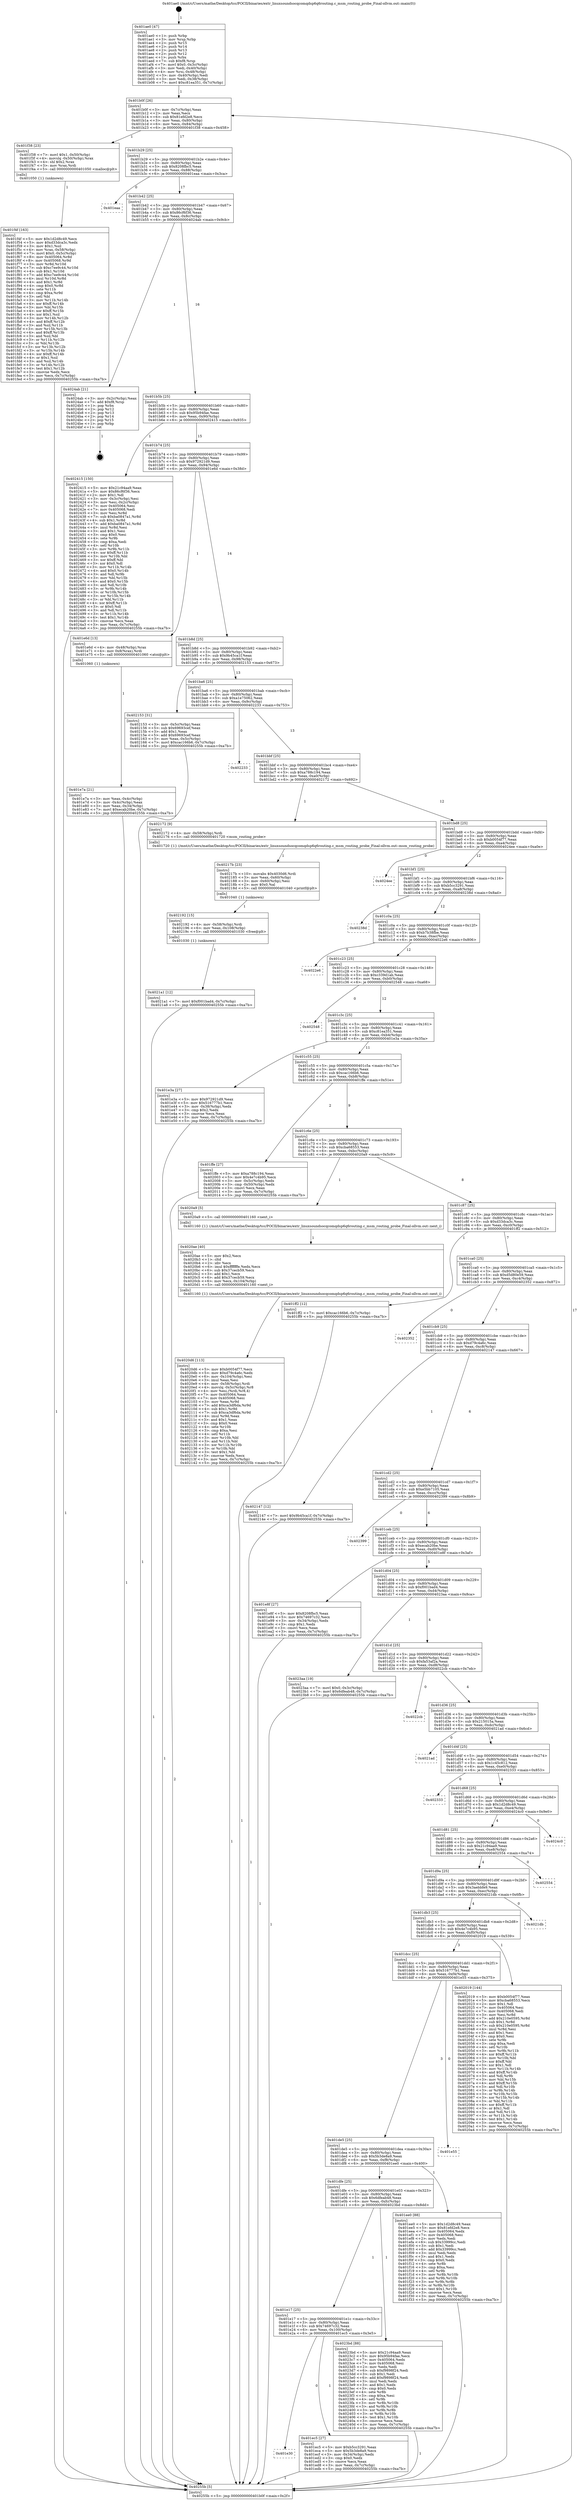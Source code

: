 digraph "0x401ae0" {
  label = "0x401ae0 (/mnt/c/Users/mathe/Desktop/tcc/POCII/binaries/extr_linuxsoundsocqcomqdsp6q6routing.c_msm_routing_probe_Final-ollvm.out::main(0))"
  labelloc = "t"
  node[shape=record]

  Entry [label="",width=0.3,height=0.3,shape=circle,fillcolor=black,style=filled]
  "0x401b0f" [label="{
     0x401b0f [26]\l
     | [instrs]\l
     &nbsp;&nbsp;0x401b0f \<+3\>: mov -0x7c(%rbp),%eax\l
     &nbsp;&nbsp;0x401b12 \<+2\>: mov %eax,%ecx\l
     &nbsp;&nbsp;0x401b14 \<+6\>: sub $0x81efd2e8,%ecx\l
     &nbsp;&nbsp;0x401b1a \<+3\>: mov %eax,-0x80(%rbp)\l
     &nbsp;&nbsp;0x401b1d \<+6\>: mov %ecx,-0x84(%rbp)\l
     &nbsp;&nbsp;0x401b23 \<+6\>: je 0000000000401f38 \<main+0x458\>\l
  }"]
  "0x401f38" [label="{
     0x401f38 [23]\l
     | [instrs]\l
     &nbsp;&nbsp;0x401f38 \<+7\>: movl $0x1,-0x50(%rbp)\l
     &nbsp;&nbsp;0x401f3f \<+4\>: movslq -0x50(%rbp),%rax\l
     &nbsp;&nbsp;0x401f43 \<+4\>: shl $0x2,%rax\l
     &nbsp;&nbsp;0x401f47 \<+3\>: mov %rax,%rdi\l
     &nbsp;&nbsp;0x401f4a \<+5\>: call 0000000000401050 \<malloc@plt\>\l
     | [calls]\l
     &nbsp;&nbsp;0x401050 \{1\} (unknown)\l
  }"]
  "0x401b29" [label="{
     0x401b29 [25]\l
     | [instrs]\l
     &nbsp;&nbsp;0x401b29 \<+5\>: jmp 0000000000401b2e \<main+0x4e\>\l
     &nbsp;&nbsp;0x401b2e \<+3\>: mov -0x80(%rbp),%eax\l
     &nbsp;&nbsp;0x401b31 \<+5\>: sub $0x8208fbc5,%eax\l
     &nbsp;&nbsp;0x401b36 \<+6\>: mov %eax,-0x88(%rbp)\l
     &nbsp;&nbsp;0x401b3c \<+6\>: je 0000000000401eaa \<main+0x3ca\>\l
  }"]
  Exit [label="",width=0.3,height=0.3,shape=circle,fillcolor=black,style=filled,peripheries=2]
  "0x401eaa" [label="{
     0x401eaa\l
  }", style=dashed]
  "0x401b42" [label="{
     0x401b42 [25]\l
     | [instrs]\l
     &nbsp;&nbsp;0x401b42 \<+5\>: jmp 0000000000401b47 \<main+0x67\>\l
     &nbsp;&nbsp;0x401b47 \<+3\>: mov -0x80(%rbp),%eax\l
     &nbsp;&nbsp;0x401b4a \<+5\>: sub $0x86cf6f36,%eax\l
     &nbsp;&nbsp;0x401b4f \<+6\>: mov %eax,-0x8c(%rbp)\l
     &nbsp;&nbsp;0x401b55 \<+6\>: je 00000000004024ab \<main+0x9cb\>\l
  }"]
  "0x4021a1" [label="{
     0x4021a1 [12]\l
     | [instrs]\l
     &nbsp;&nbsp;0x4021a1 \<+7\>: movl $0xf001bad4,-0x7c(%rbp)\l
     &nbsp;&nbsp;0x4021a8 \<+5\>: jmp 000000000040255b \<main+0xa7b\>\l
  }"]
  "0x4024ab" [label="{
     0x4024ab [21]\l
     | [instrs]\l
     &nbsp;&nbsp;0x4024ab \<+3\>: mov -0x2c(%rbp),%eax\l
     &nbsp;&nbsp;0x4024ae \<+7\>: add $0xf8,%rsp\l
     &nbsp;&nbsp;0x4024b5 \<+1\>: pop %rbx\l
     &nbsp;&nbsp;0x4024b6 \<+2\>: pop %r12\l
     &nbsp;&nbsp;0x4024b8 \<+2\>: pop %r13\l
     &nbsp;&nbsp;0x4024ba \<+2\>: pop %r14\l
     &nbsp;&nbsp;0x4024bc \<+2\>: pop %r15\l
     &nbsp;&nbsp;0x4024be \<+1\>: pop %rbp\l
     &nbsp;&nbsp;0x4024bf \<+1\>: ret\l
  }"]
  "0x401b5b" [label="{
     0x401b5b [25]\l
     | [instrs]\l
     &nbsp;&nbsp;0x401b5b \<+5\>: jmp 0000000000401b60 \<main+0x80\>\l
     &nbsp;&nbsp;0x401b60 \<+3\>: mov -0x80(%rbp),%eax\l
     &nbsp;&nbsp;0x401b63 \<+5\>: sub $0x95b94fae,%eax\l
     &nbsp;&nbsp;0x401b68 \<+6\>: mov %eax,-0x90(%rbp)\l
     &nbsp;&nbsp;0x401b6e \<+6\>: je 0000000000402415 \<main+0x935\>\l
  }"]
  "0x402192" [label="{
     0x402192 [15]\l
     | [instrs]\l
     &nbsp;&nbsp;0x402192 \<+4\>: mov -0x58(%rbp),%rdi\l
     &nbsp;&nbsp;0x402196 \<+6\>: mov %eax,-0x108(%rbp)\l
     &nbsp;&nbsp;0x40219c \<+5\>: call 0000000000401030 \<free@plt\>\l
     | [calls]\l
     &nbsp;&nbsp;0x401030 \{1\} (unknown)\l
  }"]
  "0x402415" [label="{
     0x402415 [150]\l
     | [instrs]\l
     &nbsp;&nbsp;0x402415 \<+5\>: mov $0x21c94aa9,%eax\l
     &nbsp;&nbsp;0x40241a \<+5\>: mov $0x86cf6f36,%ecx\l
     &nbsp;&nbsp;0x40241f \<+2\>: mov $0x1,%dl\l
     &nbsp;&nbsp;0x402421 \<+3\>: mov -0x3c(%rbp),%esi\l
     &nbsp;&nbsp;0x402424 \<+3\>: mov %esi,-0x2c(%rbp)\l
     &nbsp;&nbsp;0x402427 \<+7\>: mov 0x405064,%esi\l
     &nbsp;&nbsp;0x40242e \<+7\>: mov 0x405068,%edi\l
     &nbsp;&nbsp;0x402435 \<+3\>: mov %esi,%r8d\l
     &nbsp;&nbsp;0x402438 \<+7\>: sub $0xba0847a1,%r8d\l
     &nbsp;&nbsp;0x40243f \<+4\>: sub $0x1,%r8d\l
     &nbsp;&nbsp;0x402443 \<+7\>: add $0xba0847a1,%r8d\l
     &nbsp;&nbsp;0x40244a \<+4\>: imul %r8d,%esi\l
     &nbsp;&nbsp;0x40244e \<+3\>: and $0x1,%esi\l
     &nbsp;&nbsp;0x402451 \<+3\>: cmp $0x0,%esi\l
     &nbsp;&nbsp;0x402454 \<+4\>: sete %r9b\l
     &nbsp;&nbsp;0x402458 \<+3\>: cmp $0xa,%edi\l
     &nbsp;&nbsp;0x40245b \<+4\>: setl %r10b\l
     &nbsp;&nbsp;0x40245f \<+3\>: mov %r9b,%r11b\l
     &nbsp;&nbsp;0x402462 \<+4\>: xor $0xff,%r11b\l
     &nbsp;&nbsp;0x402466 \<+3\>: mov %r10b,%bl\l
     &nbsp;&nbsp;0x402469 \<+3\>: xor $0xff,%bl\l
     &nbsp;&nbsp;0x40246c \<+3\>: xor $0x0,%dl\l
     &nbsp;&nbsp;0x40246f \<+3\>: mov %r11b,%r14b\l
     &nbsp;&nbsp;0x402472 \<+4\>: and $0x0,%r14b\l
     &nbsp;&nbsp;0x402476 \<+3\>: and %dl,%r9b\l
     &nbsp;&nbsp;0x402479 \<+3\>: mov %bl,%r15b\l
     &nbsp;&nbsp;0x40247c \<+4\>: and $0x0,%r15b\l
     &nbsp;&nbsp;0x402480 \<+3\>: and %dl,%r10b\l
     &nbsp;&nbsp;0x402483 \<+3\>: or %r9b,%r14b\l
     &nbsp;&nbsp;0x402486 \<+3\>: or %r10b,%r15b\l
     &nbsp;&nbsp;0x402489 \<+3\>: xor %r15b,%r14b\l
     &nbsp;&nbsp;0x40248c \<+3\>: or %bl,%r11b\l
     &nbsp;&nbsp;0x40248f \<+4\>: xor $0xff,%r11b\l
     &nbsp;&nbsp;0x402493 \<+3\>: or $0x0,%dl\l
     &nbsp;&nbsp;0x402496 \<+3\>: and %dl,%r11b\l
     &nbsp;&nbsp;0x402499 \<+3\>: or %r11b,%r14b\l
     &nbsp;&nbsp;0x40249c \<+4\>: test $0x1,%r14b\l
     &nbsp;&nbsp;0x4024a0 \<+3\>: cmovne %ecx,%eax\l
     &nbsp;&nbsp;0x4024a3 \<+3\>: mov %eax,-0x7c(%rbp)\l
     &nbsp;&nbsp;0x4024a6 \<+5\>: jmp 000000000040255b \<main+0xa7b\>\l
  }"]
  "0x401b74" [label="{
     0x401b74 [25]\l
     | [instrs]\l
     &nbsp;&nbsp;0x401b74 \<+5\>: jmp 0000000000401b79 \<main+0x99\>\l
     &nbsp;&nbsp;0x401b79 \<+3\>: mov -0x80(%rbp),%eax\l
     &nbsp;&nbsp;0x401b7c \<+5\>: sub $0x972921d9,%eax\l
     &nbsp;&nbsp;0x401b81 \<+6\>: mov %eax,-0x94(%rbp)\l
     &nbsp;&nbsp;0x401b87 \<+6\>: je 0000000000401e6d \<main+0x38d\>\l
  }"]
  "0x40217b" [label="{
     0x40217b [23]\l
     | [instrs]\l
     &nbsp;&nbsp;0x40217b \<+10\>: movabs $0x4030d6,%rdi\l
     &nbsp;&nbsp;0x402185 \<+3\>: mov %eax,-0x60(%rbp)\l
     &nbsp;&nbsp;0x402188 \<+3\>: mov -0x60(%rbp),%esi\l
     &nbsp;&nbsp;0x40218b \<+2\>: mov $0x0,%al\l
     &nbsp;&nbsp;0x40218d \<+5\>: call 0000000000401040 \<printf@plt\>\l
     | [calls]\l
     &nbsp;&nbsp;0x401040 \{1\} (unknown)\l
  }"]
  "0x401e6d" [label="{
     0x401e6d [13]\l
     | [instrs]\l
     &nbsp;&nbsp;0x401e6d \<+4\>: mov -0x48(%rbp),%rax\l
     &nbsp;&nbsp;0x401e71 \<+4\>: mov 0x8(%rax),%rdi\l
     &nbsp;&nbsp;0x401e75 \<+5\>: call 0000000000401060 \<atoi@plt\>\l
     | [calls]\l
     &nbsp;&nbsp;0x401060 \{1\} (unknown)\l
  }"]
  "0x401b8d" [label="{
     0x401b8d [25]\l
     | [instrs]\l
     &nbsp;&nbsp;0x401b8d \<+5\>: jmp 0000000000401b92 \<main+0xb2\>\l
     &nbsp;&nbsp;0x401b92 \<+3\>: mov -0x80(%rbp),%eax\l
     &nbsp;&nbsp;0x401b95 \<+5\>: sub $0x9b45ca1f,%eax\l
     &nbsp;&nbsp;0x401b9a \<+6\>: mov %eax,-0x98(%rbp)\l
     &nbsp;&nbsp;0x401ba0 \<+6\>: je 0000000000402153 \<main+0x673\>\l
  }"]
  "0x4020d6" [label="{
     0x4020d6 [113]\l
     | [instrs]\l
     &nbsp;&nbsp;0x4020d6 \<+5\>: mov $0xb0054f77,%ecx\l
     &nbsp;&nbsp;0x4020db \<+5\>: mov $0xd79c4a6c,%edx\l
     &nbsp;&nbsp;0x4020e0 \<+6\>: mov -0x104(%rbp),%esi\l
     &nbsp;&nbsp;0x4020e6 \<+3\>: imul %eax,%esi\l
     &nbsp;&nbsp;0x4020e9 \<+4\>: mov -0x58(%rbp),%rdi\l
     &nbsp;&nbsp;0x4020ed \<+4\>: movslq -0x5c(%rbp),%r8\l
     &nbsp;&nbsp;0x4020f1 \<+4\>: mov %esi,(%rdi,%r8,4)\l
     &nbsp;&nbsp;0x4020f5 \<+7\>: mov 0x405064,%eax\l
     &nbsp;&nbsp;0x4020fc \<+7\>: mov 0x405068,%esi\l
     &nbsp;&nbsp;0x402103 \<+3\>: mov %eax,%r9d\l
     &nbsp;&nbsp;0x402106 \<+7\>: add $0xca3df6da,%r9d\l
     &nbsp;&nbsp;0x40210d \<+4\>: sub $0x1,%r9d\l
     &nbsp;&nbsp;0x402111 \<+7\>: sub $0xca3df6da,%r9d\l
     &nbsp;&nbsp;0x402118 \<+4\>: imul %r9d,%eax\l
     &nbsp;&nbsp;0x40211c \<+3\>: and $0x1,%eax\l
     &nbsp;&nbsp;0x40211f \<+3\>: cmp $0x0,%eax\l
     &nbsp;&nbsp;0x402122 \<+4\>: sete %r10b\l
     &nbsp;&nbsp;0x402126 \<+3\>: cmp $0xa,%esi\l
     &nbsp;&nbsp;0x402129 \<+4\>: setl %r11b\l
     &nbsp;&nbsp;0x40212d \<+3\>: mov %r10b,%bl\l
     &nbsp;&nbsp;0x402130 \<+3\>: and %r11b,%bl\l
     &nbsp;&nbsp;0x402133 \<+3\>: xor %r11b,%r10b\l
     &nbsp;&nbsp;0x402136 \<+3\>: or %r10b,%bl\l
     &nbsp;&nbsp;0x402139 \<+3\>: test $0x1,%bl\l
     &nbsp;&nbsp;0x40213c \<+3\>: cmovne %edx,%ecx\l
     &nbsp;&nbsp;0x40213f \<+3\>: mov %ecx,-0x7c(%rbp)\l
     &nbsp;&nbsp;0x402142 \<+5\>: jmp 000000000040255b \<main+0xa7b\>\l
  }"]
  "0x402153" [label="{
     0x402153 [31]\l
     | [instrs]\l
     &nbsp;&nbsp;0x402153 \<+3\>: mov -0x5c(%rbp),%eax\l
     &nbsp;&nbsp;0x402156 \<+5\>: sub $0x69693cef,%eax\l
     &nbsp;&nbsp;0x40215b \<+3\>: add $0x1,%eax\l
     &nbsp;&nbsp;0x40215e \<+5\>: add $0x69693cef,%eax\l
     &nbsp;&nbsp;0x402163 \<+3\>: mov %eax,-0x5c(%rbp)\l
     &nbsp;&nbsp;0x402166 \<+7\>: movl $0xcac166b6,-0x7c(%rbp)\l
     &nbsp;&nbsp;0x40216d \<+5\>: jmp 000000000040255b \<main+0xa7b\>\l
  }"]
  "0x401ba6" [label="{
     0x401ba6 [25]\l
     | [instrs]\l
     &nbsp;&nbsp;0x401ba6 \<+5\>: jmp 0000000000401bab \<main+0xcb\>\l
     &nbsp;&nbsp;0x401bab \<+3\>: mov -0x80(%rbp),%eax\l
     &nbsp;&nbsp;0x401bae \<+5\>: sub $0xa1e75062,%eax\l
     &nbsp;&nbsp;0x401bb3 \<+6\>: mov %eax,-0x9c(%rbp)\l
     &nbsp;&nbsp;0x401bb9 \<+6\>: je 0000000000402233 \<main+0x753\>\l
  }"]
  "0x4020ae" [label="{
     0x4020ae [40]\l
     | [instrs]\l
     &nbsp;&nbsp;0x4020ae \<+5\>: mov $0x2,%ecx\l
     &nbsp;&nbsp;0x4020b3 \<+1\>: cltd\l
     &nbsp;&nbsp;0x4020b4 \<+2\>: idiv %ecx\l
     &nbsp;&nbsp;0x4020b6 \<+6\>: imul $0xfffffffe,%edx,%ecx\l
     &nbsp;&nbsp;0x4020bc \<+6\>: sub $0x37cecb59,%ecx\l
     &nbsp;&nbsp;0x4020c2 \<+3\>: add $0x1,%ecx\l
     &nbsp;&nbsp;0x4020c5 \<+6\>: add $0x37cecb59,%ecx\l
     &nbsp;&nbsp;0x4020cb \<+6\>: mov %ecx,-0x104(%rbp)\l
     &nbsp;&nbsp;0x4020d1 \<+5\>: call 0000000000401160 \<next_i\>\l
     | [calls]\l
     &nbsp;&nbsp;0x401160 \{1\} (/mnt/c/Users/mathe/Desktop/tcc/POCII/binaries/extr_linuxsoundsocqcomqdsp6q6routing.c_msm_routing_probe_Final-ollvm.out::next_i)\l
  }"]
  "0x402233" [label="{
     0x402233\l
  }", style=dashed]
  "0x401bbf" [label="{
     0x401bbf [25]\l
     | [instrs]\l
     &nbsp;&nbsp;0x401bbf \<+5\>: jmp 0000000000401bc4 \<main+0xe4\>\l
     &nbsp;&nbsp;0x401bc4 \<+3\>: mov -0x80(%rbp),%eax\l
     &nbsp;&nbsp;0x401bc7 \<+5\>: sub $0xa788c194,%eax\l
     &nbsp;&nbsp;0x401bcc \<+6\>: mov %eax,-0xa0(%rbp)\l
     &nbsp;&nbsp;0x401bd2 \<+6\>: je 0000000000402172 \<main+0x692\>\l
  }"]
  "0x401f4f" [label="{
     0x401f4f [163]\l
     | [instrs]\l
     &nbsp;&nbsp;0x401f4f \<+5\>: mov $0x1d2d8c49,%ecx\l
     &nbsp;&nbsp;0x401f54 \<+5\>: mov $0xd33dca3c,%edx\l
     &nbsp;&nbsp;0x401f59 \<+3\>: mov $0x1,%sil\l
     &nbsp;&nbsp;0x401f5c \<+4\>: mov %rax,-0x58(%rbp)\l
     &nbsp;&nbsp;0x401f60 \<+7\>: movl $0x0,-0x5c(%rbp)\l
     &nbsp;&nbsp;0x401f67 \<+8\>: mov 0x405064,%r8d\l
     &nbsp;&nbsp;0x401f6f \<+8\>: mov 0x405068,%r9d\l
     &nbsp;&nbsp;0x401f77 \<+3\>: mov %r8d,%r10d\l
     &nbsp;&nbsp;0x401f7a \<+7\>: sub $0xc7ee9c44,%r10d\l
     &nbsp;&nbsp;0x401f81 \<+4\>: sub $0x1,%r10d\l
     &nbsp;&nbsp;0x401f85 \<+7\>: add $0xc7ee9c44,%r10d\l
     &nbsp;&nbsp;0x401f8c \<+4\>: imul %r10d,%r8d\l
     &nbsp;&nbsp;0x401f90 \<+4\>: and $0x1,%r8d\l
     &nbsp;&nbsp;0x401f94 \<+4\>: cmp $0x0,%r8d\l
     &nbsp;&nbsp;0x401f98 \<+4\>: sete %r11b\l
     &nbsp;&nbsp;0x401f9c \<+4\>: cmp $0xa,%r9d\l
     &nbsp;&nbsp;0x401fa0 \<+3\>: setl %bl\l
     &nbsp;&nbsp;0x401fa3 \<+3\>: mov %r11b,%r14b\l
     &nbsp;&nbsp;0x401fa6 \<+4\>: xor $0xff,%r14b\l
     &nbsp;&nbsp;0x401faa \<+3\>: mov %bl,%r15b\l
     &nbsp;&nbsp;0x401fad \<+4\>: xor $0xff,%r15b\l
     &nbsp;&nbsp;0x401fb1 \<+4\>: xor $0x1,%sil\l
     &nbsp;&nbsp;0x401fb5 \<+3\>: mov %r14b,%r12b\l
     &nbsp;&nbsp;0x401fb8 \<+4\>: and $0xff,%r12b\l
     &nbsp;&nbsp;0x401fbc \<+3\>: and %sil,%r11b\l
     &nbsp;&nbsp;0x401fbf \<+3\>: mov %r15b,%r13b\l
     &nbsp;&nbsp;0x401fc2 \<+4\>: and $0xff,%r13b\l
     &nbsp;&nbsp;0x401fc6 \<+3\>: and %sil,%bl\l
     &nbsp;&nbsp;0x401fc9 \<+3\>: or %r11b,%r12b\l
     &nbsp;&nbsp;0x401fcc \<+3\>: or %bl,%r13b\l
     &nbsp;&nbsp;0x401fcf \<+3\>: xor %r13b,%r12b\l
     &nbsp;&nbsp;0x401fd2 \<+3\>: or %r15b,%r14b\l
     &nbsp;&nbsp;0x401fd5 \<+4\>: xor $0xff,%r14b\l
     &nbsp;&nbsp;0x401fd9 \<+4\>: or $0x1,%sil\l
     &nbsp;&nbsp;0x401fdd \<+3\>: and %sil,%r14b\l
     &nbsp;&nbsp;0x401fe0 \<+3\>: or %r14b,%r12b\l
     &nbsp;&nbsp;0x401fe3 \<+4\>: test $0x1,%r12b\l
     &nbsp;&nbsp;0x401fe7 \<+3\>: cmovne %edx,%ecx\l
     &nbsp;&nbsp;0x401fea \<+3\>: mov %ecx,-0x7c(%rbp)\l
     &nbsp;&nbsp;0x401fed \<+5\>: jmp 000000000040255b \<main+0xa7b\>\l
  }"]
  "0x402172" [label="{
     0x402172 [9]\l
     | [instrs]\l
     &nbsp;&nbsp;0x402172 \<+4\>: mov -0x58(%rbp),%rdi\l
     &nbsp;&nbsp;0x402176 \<+5\>: call 0000000000401720 \<msm_routing_probe\>\l
     | [calls]\l
     &nbsp;&nbsp;0x401720 \{1\} (/mnt/c/Users/mathe/Desktop/tcc/POCII/binaries/extr_linuxsoundsocqcomqdsp6q6routing.c_msm_routing_probe_Final-ollvm.out::msm_routing_probe)\l
  }"]
  "0x401bd8" [label="{
     0x401bd8 [25]\l
     | [instrs]\l
     &nbsp;&nbsp;0x401bd8 \<+5\>: jmp 0000000000401bdd \<main+0xfd\>\l
     &nbsp;&nbsp;0x401bdd \<+3\>: mov -0x80(%rbp),%eax\l
     &nbsp;&nbsp;0x401be0 \<+5\>: sub $0xb0054f77,%eax\l
     &nbsp;&nbsp;0x401be5 \<+6\>: mov %eax,-0xa4(%rbp)\l
     &nbsp;&nbsp;0x401beb \<+6\>: je 00000000004024ee \<main+0xa0e\>\l
  }"]
  "0x401e30" [label="{
     0x401e30\l
  }", style=dashed]
  "0x4024ee" [label="{
     0x4024ee\l
  }", style=dashed]
  "0x401bf1" [label="{
     0x401bf1 [25]\l
     | [instrs]\l
     &nbsp;&nbsp;0x401bf1 \<+5\>: jmp 0000000000401bf6 \<main+0x116\>\l
     &nbsp;&nbsp;0x401bf6 \<+3\>: mov -0x80(%rbp),%eax\l
     &nbsp;&nbsp;0x401bf9 \<+5\>: sub $0xb5cc3291,%eax\l
     &nbsp;&nbsp;0x401bfe \<+6\>: mov %eax,-0xa8(%rbp)\l
     &nbsp;&nbsp;0x401c04 \<+6\>: je 000000000040238d \<main+0x8ad\>\l
  }"]
  "0x401ec5" [label="{
     0x401ec5 [27]\l
     | [instrs]\l
     &nbsp;&nbsp;0x401ec5 \<+5\>: mov $0xb5cc3291,%eax\l
     &nbsp;&nbsp;0x401eca \<+5\>: mov $0x5b3de8a9,%ecx\l
     &nbsp;&nbsp;0x401ecf \<+3\>: mov -0x34(%rbp),%edx\l
     &nbsp;&nbsp;0x401ed2 \<+3\>: cmp $0x0,%edx\l
     &nbsp;&nbsp;0x401ed5 \<+3\>: cmove %ecx,%eax\l
     &nbsp;&nbsp;0x401ed8 \<+3\>: mov %eax,-0x7c(%rbp)\l
     &nbsp;&nbsp;0x401edb \<+5\>: jmp 000000000040255b \<main+0xa7b\>\l
  }"]
  "0x40238d" [label="{
     0x40238d\l
  }", style=dashed]
  "0x401c0a" [label="{
     0x401c0a [25]\l
     | [instrs]\l
     &nbsp;&nbsp;0x401c0a \<+5\>: jmp 0000000000401c0f \<main+0x12f\>\l
     &nbsp;&nbsp;0x401c0f \<+3\>: mov -0x80(%rbp),%eax\l
     &nbsp;&nbsp;0x401c12 \<+5\>: sub $0xb7b38fbe,%eax\l
     &nbsp;&nbsp;0x401c17 \<+6\>: mov %eax,-0xac(%rbp)\l
     &nbsp;&nbsp;0x401c1d \<+6\>: je 00000000004022e6 \<main+0x806\>\l
  }"]
  "0x401e17" [label="{
     0x401e17 [25]\l
     | [instrs]\l
     &nbsp;&nbsp;0x401e17 \<+5\>: jmp 0000000000401e1c \<main+0x33c\>\l
     &nbsp;&nbsp;0x401e1c \<+3\>: mov -0x80(%rbp),%eax\l
     &nbsp;&nbsp;0x401e1f \<+5\>: sub $0x74697c32,%eax\l
     &nbsp;&nbsp;0x401e24 \<+6\>: mov %eax,-0x100(%rbp)\l
     &nbsp;&nbsp;0x401e2a \<+6\>: je 0000000000401ec5 \<main+0x3e5\>\l
  }"]
  "0x4022e6" [label="{
     0x4022e6\l
  }", style=dashed]
  "0x401c23" [label="{
     0x401c23 [25]\l
     | [instrs]\l
     &nbsp;&nbsp;0x401c23 \<+5\>: jmp 0000000000401c28 \<main+0x148\>\l
     &nbsp;&nbsp;0x401c28 \<+3\>: mov -0x80(%rbp),%eax\l
     &nbsp;&nbsp;0x401c2b \<+5\>: sub $0xc339d1ab,%eax\l
     &nbsp;&nbsp;0x401c30 \<+6\>: mov %eax,-0xb0(%rbp)\l
     &nbsp;&nbsp;0x401c36 \<+6\>: je 0000000000402548 \<main+0xa68\>\l
  }"]
  "0x4023bd" [label="{
     0x4023bd [88]\l
     | [instrs]\l
     &nbsp;&nbsp;0x4023bd \<+5\>: mov $0x21c94aa9,%eax\l
     &nbsp;&nbsp;0x4023c2 \<+5\>: mov $0x95b94fae,%ecx\l
     &nbsp;&nbsp;0x4023c7 \<+7\>: mov 0x405064,%edx\l
     &nbsp;&nbsp;0x4023ce \<+7\>: mov 0x405068,%esi\l
     &nbsp;&nbsp;0x4023d5 \<+2\>: mov %edx,%edi\l
     &nbsp;&nbsp;0x4023d7 \<+6\>: sub $0xf9898f24,%edi\l
     &nbsp;&nbsp;0x4023dd \<+3\>: sub $0x1,%edi\l
     &nbsp;&nbsp;0x4023e0 \<+6\>: add $0xf9898f24,%edi\l
     &nbsp;&nbsp;0x4023e6 \<+3\>: imul %edi,%edx\l
     &nbsp;&nbsp;0x4023e9 \<+3\>: and $0x1,%edx\l
     &nbsp;&nbsp;0x4023ec \<+3\>: cmp $0x0,%edx\l
     &nbsp;&nbsp;0x4023ef \<+4\>: sete %r8b\l
     &nbsp;&nbsp;0x4023f3 \<+3\>: cmp $0xa,%esi\l
     &nbsp;&nbsp;0x4023f6 \<+4\>: setl %r9b\l
     &nbsp;&nbsp;0x4023fa \<+3\>: mov %r8b,%r10b\l
     &nbsp;&nbsp;0x4023fd \<+3\>: and %r9b,%r10b\l
     &nbsp;&nbsp;0x402400 \<+3\>: xor %r9b,%r8b\l
     &nbsp;&nbsp;0x402403 \<+3\>: or %r8b,%r10b\l
     &nbsp;&nbsp;0x402406 \<+4\>: test $0x1,%r10b\l
     &nbsp;&nbsp;0x40240a \<+3\>: cmovne %ecx,%eax\l
     &nbsp;&nbsp;0x40240d \<+3\>: mov %eax,-0x7c(%rbp)\l
     &nbsp;&nbsp;0x402410 \<+5\>: jmp 000000000040255b \<main+0xa7b\>\l
  }"]
  "0x402548" [label="{
     0x402548\l
  }", style=dashed]
  "0x401c3c" [label="{
     0x401c3c [25]\l
     | [instrs]\l
     &nbsp;&nbsp;0x401c3c \<+5\>: jmp 0000000000401c41 \<main+0x161\>\l
     &nbsp;&nbsp;0x401c41 \<+3\>: mov -0x80(%rbp),%eax\l
     &nbsp;&nbsp;0x401c44 \<+5\>: sub $0xc81ea351,%eax\l
     &nbsp;&nbsp;0x401c49 \<+6\>: mov %eax,-0xb4(%rbp)\l
     &nbsp;&nbsp;0x401c4f \<+6\>: je 0000000000401e3a \<main+0x35a\>\l
  }"]
  "0x401dfe" [label="{
     0x401dfe [25]\l
     | [instrs]\l
     &nbsp;&nbsp;0x401dfe \<+5\>: jmp 0000000000401e03 \<main+0x323\>\l
     &nbsp;&nbsp;0x401e03 \<+3\>: mov -0x80(%rbp),%eax\l
     &nbsp;&nbsp;0x401e06 \<+5\>: sub $0x6dfeab48,%eax\l
     &nbsp;&nbsp;0x401e0b \<+6\>: mov %eax,-0xfc(%rbp)\l
     &nbsp;&nbsp;0x401e11 \<+6\>: je 00000000004023bd \<main+0x8dd\>\l
  }"]
  "0x401e3a" [label="{
     0x401e3a [27]\l
     | [instrs]\l
     &nbsp;&nbsp;0x401e3a \<+5\>: mov $0x972921d9,%eax\l
     &nbsp;&nbsp;0x401e3f \<+5\>: mov $0x516777b1,%ecx\l
     &nbsp;&nbsp;0x401e44 \<+3\>: mov -0x38(%rbp),%edx\l
     &nbsp;&nbsp;0x401e47 \<+3\>: cmp $0x2,%edx\l
     &nbsp;&nbsp;0x401e4a \<+3\>: cmovne %ecx,%eax\l
     &nbsp;&nbsp;0x401e4d \<+3\>: mov %eax,-0x7c(%rbp)\l
     &nbsp;&nbsp;0x401e50 \<+5\>: jmp 000000000040255b \<main+0xa7b\>\l
  }"]
  "0x401c55" [label="{
     0x401c55 [25]\l
     | [instrs]\l
     &nbsp;&nbsp;0x401c55 \<+5\>: jmp 0000000000401c5a \<main+0x17a\>\l
     &nbsp;&nbsp;0x401c5a \<+3\>: mov -0x80(%rbp),%eax\l
     &nbsp;&nbsp;0x401c5d \<+5\>: sub $0xcac166b6,%eax\l
     &nbsp;&nbsp;0x401c62 \<+6\>: mov %eax,-0xb8(%rbp)\l
     &nbsp;&nbsp;0x401c68 \<+6\>: je 0000000000401ffe \<main+0x51e\>\l
  }"]
  "0x40255b" [label="{
     0x40255b [5]\l
     | [instrs]\l
     &nbsp;&nbsp;0x40255b \<+5\>: jmp 0000000000401b0f \<main+0x2f\>\l
  }"]
  "0x401ae0" [label="{
     0x401ae0 [47]\l
     | [instrs]\l
     &nbsp;&nbsp;0x401ae0 \<+1\>: push %rbp\l
     &nbsp;&nbsp;0x401ae1 \<+3\>: mov %rsp,%rbp\l
     &nbsp;&nbsp;0x401ae4 \<+2\>: push %r15\l
     &nbsp;&nbsp;0x401ae6 \<+2\>: push %r14\l
     &nbsp;&nbsp;0x401ae8 \<+2\>: push %r13\l
     &nbsp;&nbsp;0x401aea \<+2\>: push %r12\l
     &nbsp;&nbsp;0x401aec \<+1\>: push %rbx\l
     &nbsp;&nbsp;0x401aed \<+7\>: sub $0xf8,%rsp\l
     &nbsp;&nbsp;0x401af4 \<+7\>: movl $0x0,-0x3c(%rbp)\l
     &nbsp;&nbsp;0x401afb \<+3\>: mov %edi,-0x40(%rbp)\l
     &nbsp;&nbsp;0x401afe \<+4\>: mov %rsi,-0x48(%rbp)\l
     &nbsp;&nbsp;0x401b02 \<+3\>: mov -0x40(%rbp),%edi\l
     &nbsp;&nbsp;0x401b05 \<+3\>: mov %edi,-0x38(%rbp)\l
     &nbsp;&nbsp;0x401b08 \<+7\>: movl $0xc81ea351,-0x7c(%rbp)\l
  }"]
  "0x401e7a" [label="{
     0x401e7a [21]\l
     | [instrs]\l
     &nbsp;&nbsp;0x401e7a \<+3\>: mov %eax,-0x4c(%rbp)\l
     &nbsp;&nbsp;0x401e7d \<+3\>: mov -0x4c(%rbp),%eax\l
     &nbsp;&nbsp;0x401e80 \<+3\>: mov %eax,-0x34(%rbp)\l
     &nbsp;&nbsp;0x401e83 \<+7\>: movl $0xecab20be,-0x7c(%rbp)\l
     &nbsp;&nbsp;0x401e8a \<+5\>: jmp 000000000040255b \<main+0xa7b\>\l
  }"]
  "0x401ee0" [label="{
     0x401ee0 [88]\l
     | [instrs]\l
     &nbsp;&nbsp;0x401ee0 \<+5\>: mov $0x1d2d8c49,%eax\l
     &nbsp;&nbsp;0x401ee5 \<+5\>: mov $0x81efd2e8,%ecx\l
     &nbsp;&nbsp;0x401eea \<+7\>: mov 0x405064,%edx\l
     &nbsp;&nbsp;0x401ef1 \<+7\>: mov 0x405068,%esi\l
     &nbsp;&nbsp;0x401ef8 \<+2\>: mov %edx,%edi\l
     &nbsp;&nbsp;0x401efa \<+6\>: sub $0x33999cc,%edi\l
     &nbsp;&nbsp;0x401f00 \<+3\>: sub $0x1,%edi\l
     &nbsp;&nbsp;0x401f03 \<+6\>: add $0x33999cc,%edi\l
     &nbsp;&nbsp;0x401f09 \<+3\>: imul %edi,%edx\l
     &nbsp;&nbsp;0x401f0c \<+3\>: and $0x1,%edx\l
     &nbsp;&nbsp;0x401f0f \<+3\>: cmp $0x0,%edx\l
     &nbsp;&nbsp;0x401f12 \<+4\>: sete %r8b\l
     &nbsp;&nbsp;0x401f16 \<+3\>: cmp $0xa,%esi\l
     &nbsp;&nbsp;0x401f19 \<+4\>: setl %r9b\l
     &nbsp;&nbsp;0x401f1d \<+3\>: mov %r8b,%r10b\l
     &nbsp;&nbsp;0x401f20 \<+3\>: and %r9b,%r10b\l
     &nbsp;&nbsp;0x401f23 \<+3\>: xor %r9b,%r8b\l
     &nbsp;&nbsp;0x401f26 \<+3\>: or %r8b,%r10b\l
     &nbsp;&nbsp;0x401f29 \<+4\>: test $0x1,%r10b\l
     &nbsp;&nbsp;0x401f2d \<+3\>: cmovne %ecx,%eax\l
     &nbsp;&nbsp;0x401f30 \<+3\>: mov %eax,-0x7c(%rbp)\l
     &nbsp;&nbsp;0x401f33 \<+5\>: jmp 000000000040255b \<main+0xa7b\>\l
  }"]
  "0x401ffe" [label="{
     0x401ffe [27]\l
     | [instrs]\l
     &nbsp;&nbsp;0x401ffe \<+5\>: mov $0xa788c194,%eax\l
     &nbsp;&nbsp;0x402003 \<+5\>: mov $0x4e7c4b95,%ecx\l
     &nbsp;&nbsp;0x402008 \<+3\>: mov -0x5c(%rbp),%edx\l
     &nbsp;&nbsp;0x40200b \<+3\>: cmp -0x50(%rbp),%edx\l
     &nbsp;&nbsp;0x40200e \<+3\>: cmovl %ecx,%eax\l
     &nbsp;&nbsp;0x402011 \<+3\>: mov %eax,-0x7c(%rbp)\l
     &nbsp;&nbsp;0x402014 \<+5\>: jmp 000000000040255b \<main+0xa7b\>\l
  }"]
  "0x401c6e" [label="{
     0x401c6e [25]\l
     | [instrs]\l
     &nbsp;&nbsp;0x401c6e \<+5\>: jmp 0000000000401c73 \<main+0x193\>\l
     &nbsp;&nbsp;0x401c73 \<+3\>: mov -0x80(%rbp),%eax\l
     &nbsp;&nbsp;0x401c76 \<+5\>: sub $0xcba68553,%eax\l
     &nbsp;&nbsp;0x401c7b \<+6\>: mov %eax,-0xbc(%rbp)\l
     &nbsp;&nbsp;0x401c81 \<+6\>: je 00000000004020a9 \<main+0x5c9\>\l
  }"]
  "0x401de5" [label="{
     0x401de5 [25]\l
     | [instrs]\l
     &nbsp;&nbsp;0x401de5 \<+5\>: jmp 0000000000401dea \<main+0x30a\>\l
     &nbsp;&nbsp;0x401dea \<+3\>: mov -0x80(%rbp),%eax\l
     &nbsp;&nbsp;0x401ded \<+5\>: sub $0x5b3de8a9,%eax\l
     &nbsp;&nbsp;0x401df2 \<+6\>: mov %eax,-0xf8(%rbp)\l
     &nbsp;&nbsp;0x401df8 \<+6\>: je 0000000000401ee0 \<main+0x400\>\l
  }"]
  "0x4020a9" [label="{
     0x4020a9 [5]\l
     | [instrs]\l
     &nbsp;&nbsp;0x4020a9 \<+5\>: call 0000000000401160 \<next_i\>\l
     | [calls]\l
     &nbsp;&nbsp;0x401160 \{1\} (/mnt/c/Users/mathe/Desktop/tcc/POCII/binaries/extr_linuxsoundsocqcomqdsp6q6routing.c_msm_routing_probe_Final-ollvm.out::next_i)\l
  }"]
  "0x401c87" [label="{
     0x401c87 [25]\l
     | [instrs]\l
     &nbsp;&nbsp;0x401c87 \<+5\>: jmp 0000000000401c8c \<main+0x1ac\>\l
     &nbsp;&nbsp;0x401c8c \<+3\>: mov -0x80(%rbp),%eax\l
     &nbsp;&nbsp;0x401c8f \<+5\>: sub $0xd33dca3c,%eax\l
     &nbsp;&nbsp;0x401c94 \<+6\>: mov %eax,-0xc0(%rbp)\l
     &nbsp;&nbsp;0x401c9a \<+6\>: je 0000000000401ff2 \<main+0x512\>\l
  }"]
  "0x401e55" [label="{
     0x401e55\l
  }", style=dashed]
  "0x401ff2" [label="{
     0x401ff2 [12]\l
     | [instrs]\l
     &nbsp;&nbsp;0x401ff2 \<+7\>: movl $0xcac166b6,-0x7c(%rbp)\l
     &nbsp;&nbsp;0x401ff9 \<+5\>: jmp 000000000040255b \<main+0xa7b\>\l
  }"]
  "0x401ca0" [label="{
     0x401ca0 [25]\l
     | [instrs]\l
     &nbsp;&nbsp;0x401ca0 \<+5\>: jmp 0000000000401ca5 \<main+0x1c5\>\l
     &nbsp;&nbsp;0x401ca5 \<+3\>: mov -0x80(%rbp),%eax\l
     &nbsp;&nbsp;0x401ca8 \<+5\>: sub $0xd5d80e59,%eax\l
     &nbsp;&nbsp;0x401cad \<+6\>: mov %eax,-0xc4(%rbp)\l
     &nbsp;&nbsp;0x401cb3 \<+6\>: je 0000000000402352 \<main+0x872\>\l
  }"]
  "0x401dcc" [label="{
     0x401dcc [25]\l
     | [instrs]\l
     &nbsp;&nbsp;0x401dcc \<+5\>: jmp 0000000000401dd1 \<main+0x2f1\>\l
     &nbsp;&nbsp;0x401dd1 \<+3\>: mov -0x80(%rbp),%eax\l
     &nbsp;&nbsp;0x401dd4 \<+5\>: sub $0x516777b1,%eax\l
     &nbsp;&nbsp;0x401dd9 \<+6\>: mov %eax,-0xf4(%rbp)\l
     &nbsp;&nbsp;0x401ddf \<+6\>: je 0000000000401e55 \<main+0x375\>\l
  }"]
  "0x402352" [label="{
     0x402352\l
  }", style=dashed]
  "0x401cb9" [label="{
     0x401cb9 [25]\l
     | [instrs]\l
     &nbsp;&nbsp;0x401cb9 \<+5\>: jmp 0000000000401cbe \<main+0x1de\>\l
     &nbsp;&nbsp;0x401cbe \<+3\>: mov -0x80(%rbp),%eax\l
     &nbsp;&nbsp;0x401cc1 \<+5\>: sub $0xd79c4a6c,%eax\l
     &nbsp;&nbsp;0x401cc6 \<+6\>: mov %eax,-0xc8(%rbp)\l
     &nbsp;&nbsp;0x401ccc \<+6\>: je 0000000000402147 \<main+0x667\>\l
  }"]
  "0x402019" [label="{
     0x402019 [144]\l
     | [instrs]\l
     &nbsp;&nbsp;0x402019 \<+5\>: mov $0xb0054f77,%eax\l
     &nbsp;&nbsp;0x40201e \<+5\>: mov $0xcba68553,%ecx\l
     &nbsp;&nbsp;0x402023 \<+2\>: mov $0x1,%dl\l
     &nbsp;&nbsp;0x402025 \<+7\>: mov 0x405064,%esi\l
     &nbsp;&nbsp;0x40202c \<+7\>: mov 0x405068,%edi\l
     &nbsp;&nbsp;0x402033 \<+3\>: mov %esi,%r8d\l
     &nbsp;&nbsp;0x402036 \<+7\>: add $0x210e0595,%r8d\l
     &nbsp;&nbsp;0x40203d \<+4\>: sub $0x1,%r8d\l
     &nbsp;&nbsp;0x402041 \<+7\>: sub $0x210e0595,%r8d\l
     &nbsp;&nbsp;0x402048 \<+4\>: imul %r8d,%esi\l
     &nbsp;&nbsp;0x40204c \<+3\>: and $0x1,%esi\l
     &nbsp;&nbsp;0x40204f \<+3\>: cmp $0x0,%esi\l
     &nbsp;&nbsp;0x402052 \<+4\>: sete %r9b\l
     &nbsp;&nbsp;0x402056 \<+3\>: cmp $0xa,%edi\l
     &nbsp;&nbsp;0x402059 \<+4\>: setl %r10b\l
     &nbsp;&nbsp;0x40205d \<+3\>: mov %r9b,%r11b\l
     &nbsp;&nbsp;0x402060 \<+4\>: xor $0xff,%r11b\l
     &nbsp;&nbsp;0x402064 \<+3\>: mov %r10b,%bl\l
     &nbsp;&nbsp;0x402067 \<+3\>: xor $0xff,%bl\l
     &nbsp;&nbsp;0x40206a \<+3\>: xor $0x1,%dl\l
     &nbsp;&nbsp;0x40206d \<+3\>: mov %r11b,%r14b\l
     &nbsp;&nbsp;0x402070 \<+4\>: and $0xff,%r14b\l
     &nbsp;&nbsp;0x402074 \<+3\>: and %dl,%r9b\l
     &nbsp;&nbsp;0x402077 \<+3\>: mov %bl,%r15b\l
     &nbsp;&nbsp;0x40207a \<+4\>: and $0xff,%r15b\l
     &nbsp;&nbsp;0x40207e \<+3\>: and %dl,%r10b\l
     &nbsp;&nbsp;0x402081 \<+3\>: or %r9b,%r14b\l
     &nbsp;&nbsp;0x402084 \<+3\>: or %r10b,%r15b\l
     &nbsp;&nbsp;0x402087 \<+3\>: xor %r15b,%r14b\l
     &nbsp;&nbsp;0x40208a \<+3\>: or %bl,%r11b\l
     &nbsp;&nbsp;0x40208d \<+4\>: xor $0xff,%r11b\l
     &nbsp;&nbsp;0x402091 \<+3\>: or $0x1,%dl\l
     &nbsp;&nbsp;0x402094 \<+3\>: and %dl,%r11b\l
     &nbsp;&nbsp;0x402097 \<+3\>: or %r11b,%r14b\l
     &nbsp;&nbsp;0x40209a \<+4\>: test $0x1,%r14b\l
     &nbsp;&nbsp;0x40209e \<+3\>: cmovne %ecx,%eax\l
     &nbsp;&nbsp;0x4020a1 \<+3\>: mov %eax,-0x7c(%rbp)\l
     &nbsp;&nbsp;0x4020a4 \<+5\>: jmp 000000000040255b \<main+0xa7b\>\l
  }"]
  "0x402147" [label="{
     0x402147 [12]\l
     | [instrs]\l
     &nbsp;&nbsp;0x402147 \<+7\>: movl $0x9b45ca1f,-0x7c(%rbp)\l
     &nbsp;&nbsp;0x40214e \<+5\>: jmp 000000000040255b \<main+0xa7b\>\l
  }"]
  "0x401cd2" [label="{
     0x401cd2 [25]\l
     | [instrs]\l
     &nbsp;&nbsp;0x401cd2 \<+5\>: jmp 0000000000401cd7 \<main+0x1f7\>\l
     &nbsp;&nbsp;0x401cd7 \<+3\>: mov -0x80(%rbp),%eax\l
     &nbsp;&nbsp;0x401cda \<+5\>: sub $0xe5bb7105,%eax\l
     &nbsp;&nbsp;0x401cdf \<+6\>: mov %eax,-0xcc(%rbp)\l
     &nbsp;&nbsp;0x401ce5 \<+6\>: je 0000000000402399 \<main+0x8b9\>\l
  }"]
  "0x401db3" [label="{
     0x401db3 [25]\l
     | [instrs]\l
     &nbsp;&nbsp;0x401db3 \<+5\>: jmp 0000000000401db8 \<main+0x2d8\>\l
     &nbsp;&nbsp;0x401db8 \<+3\>: mov -0x80(%rbp),%eax\l
     &nbsp;&nbsp;0x401dbb \<+5\>: sub $0x4e7c4b95,%eax\l
     &nbsp;&nbsp;0x401dc0 \<+6\>: mov %eax,-0xf0(%rbp)\l
     &nbsp;&nbsp;0x401dc6 \<+6\>: je 0000000000402019 \<main+0x539\>\l
  }"]
  "0x402399" [label="{
     0x402399\l
  }", style=dashed]
  "0x401ceb" [label="{
     0x401ceb [25]\l
     | [instrs]\l
     &nbsp;&nbsp;0x401ceb \<+5\>: jmp 0000000000401cf0 \<main+0x210\>\l
     &nbsp;&nbsp;0x401cf0 \<+3\>: mov -0x80(%rbp),%eax\l
     &nbsp;&nbsp;0x401cf3 \<+5\>: sub $0xecab20be,%eax\l
     &nbsp;&nbsp;0x401cf8 \<+6\>: mov %eax,-0xd0(%rbp)\l
     &nbsp;&nbsp;0x401cfe \<+6\>: je 0000000000401e8f \<main+0x3af\>\l
  }"]
  "0x4021db" [label="{
     0x4021db\l
  }", style=dashed]
  "0x401e8f" [label="{
     0x401e8f [27]\l
     | [instrs]\l
     &nbsp;&nbsp;0x401e8f \<+5\>: mov $0x8208fbc5,%eax\l
     &nbsp;&nbsp;0x401e94 \<+5\>: mov $0x74697c32,%ecx\l
     &nbsp;&nbsp;0x401e99 \<+3\>: mov -0x34(%rbp),%edx\l
     &nbsp;&nbsp;0x401e9c \<+3\>: cmp $0x1,%edx\l
     &nbsp;&nbsp;0x401e9f \<+3\>: cmovl %ecx,%eax\l
     &nbsp;&nbsp;0x401ea2 \<+3\>: mov %eax,-0x7c(%rbp)\l
     &nbsp;&nbsp;0x401ea5 \<+5\>: jmp 000000000040255b \<main+0xa7b\>\l
  }"]
  "0x401d04" [label="{
     0x401d04 [25]\l
     | [instrs]\l
     &nbsp;&nbsp;0x401d04 \<+5\>: jmp 0000000000401d09 \<main+0x229\>\l
     &nbsp;&nbsp;0x401d09 \<+3\>: mov -0x80(%rbp),%eax\l
     &nbsp;&nbsp;0x401d0c \<+5\>: sub $0xf001bad4,%eax\l
     &nbsp;&nbsp;0x401d11 \<+6\>: mov %eax,-0xd4(%rbp)\l
     &nbsp;&nbsp;0x401d17 \<+6\>: je 00000000004023aa \<main+0x8ca\>\l
  }"]
  "0x401d9a" [label="{
     0x401d9a [25]\l
     | [instrs]\l
     &nbsp;&nbsp;0x401d9a \<+5\>: jmp 0000000000401d9f \<main+0x2bf\>\l
     &nbsp;&nbsp;0x401d9f \<+3\>: mov -0x80(%rbp),%eax\l
     &nbsp;&nbsp;0x401da2 \<+5\>: sub $0x3aebbfe9,%eax\l
     &nbsp;&nbsp;0x401da7 \<+6\>: mov %eax,-0xec(%rbp)\l
     &nbsp;&nbsp;0x401dad \<+6\>: je 00000000004021db \<main+0x6fb\>\l
  }"]
  "0x4023aa" [label="{
     0x4023aa [19]\l
     | [instrs]\l
     &nbsp;&nbsp;0x4023aa \<+7\>: movl $0x0,-0x3c(%rbp)\l
     &nbsp;&nbsp;0x4023b1 \<+7\>: movl $0x6dfeab48,-0x7c(%rbp)\l
     &nbsp;&nbsp;0x4023b8 \<+5\>: jmp 000000000040255b \<main+0xa7b\>\l
  }"]
  "0x401d1d" [label="{
     0x401d1d [25]\l
     | [instrs]\l
     &nbsp;&nbsp;0x401d1d \<+5\>: jmp 0000000000401d22 \<main+0x242\>\l
     &nbsp;&nbsp;0x401d22 \<+3\>: mov -0x80(%rbp),%eax\l
     &nbsp;&nbsp;0x401d25 \<+5\>: sub $0xfa53af2a,%eax\l
     &nbsp;&nbsp;0x401d2a \<+6\>: mov %eax,-0xd8(%rbp)\l
     &nbsp;&nbsp;0x401d30 \<+6\>: je 00000000004022cb \<main+0x7eb\>\l
  }"]
  "0x402554" [label="{
     0x402554\l
  }", style=dashed]
  "0x4022cb" [label="{
     0x4022cb\l
  }", style=dashed]
  "0x401d36" [label="{
     0x401d36 [25]\l
     | [instrs]\l
     &nbsp;&nbsp;0x401d36 \<+5\>: jmp 0000000000401d3b \<main+0x25b\>\l
     &nbsp;&nbsp;0x401d3b \<+3\>: mov -0x80(%rbp),%eax\l
     &nbsp;&nbsp;0x401d3e \<+5\>: sub $0x215015a,%eax\l
     &nbsp;&nbsp;0x401d43 \<+6\>: mov %eax,-0xdc(%rbp)\l
     &nbsp;&nbsp;0x401d49 \<+6\>: je 00000000004021ad \<main+0x6cd\>\l
  }"]
  "0x401d81" [label="{
     0x401d81 [25]\l
     | [instrs]\l
     &nbsp;&nbsp;0x401d81 \<+5\>: jmp 0000000000401d86 \<main+0x2a6\>\l
     &nbsp;&nbsp;0x401d86 \<+3\>: mov -0x80(%rbp),%eax\l
     &nbsp;&nbsp;0x401d89 \<+5\>: sub $0x21c94aa9,%eax\l
     &nbsp;&nbsp;0x401d8e \<+6\>: mov %eax,-0xe8(%rbp)\l
     &nbsp;&nbsp;0x401d94 \<+6\>: je 0000000000402554 \<main+0xa74\>\l
  }"]
  "0x4021ad" [label="{
     0x4021ad\l
  }", style=dashed]
  "0x401d4f" [label="{
     0x401d4f [25]\l
     | [instrs]\l
     &nbsp;&nbsp;0x401d4f \<+5\>: jmp 0000000000401d54 \<main+0x274\>\l
     &nbsp;&nbsp;0x401d54 \<+3\>: mov -0x80(%rbp),%eax\l
     &nbsp;&nbsp;0x401d57 \<+5\>: sub $0x1c45c812,%eax\l
     &nbsp;&nbsp;0x401d5c \<+6\>: mov %eax,-0xe0(%rbp)\l
     &nbsp;&nbsp;0x401d62 \<+6\>: je 0000000000402333 \<main+0x853\>\l
  }"]
  "0x4024c0" [label="{
     0x4024c0\l
  }", style=dashed]
  "0x402333" [label="{
     0x402333\l
  }", style=dashed]
  "0x401d68" [label="{
     0x401d68 [25]\l
     | [instrs]\l
     &nbsp;&nbsp;0x401d68 \<+5\>: jmp 0000000000401d6d \<main+0x28d\>\l
     &nbsp;&nbsp;0x401d6d \<+3\>: mov -0x80(%rbp),%eax\l
     &nbsp;&nbsp;0x401d70 \<+5\>: sub $0x1d2d8c49,%eax\l
     &nbsp;&nbsp;0x401d75 \<+6\>: mov %eax,-0xe4(%rbp)\l
     &nbsp;&nbsp;0x401d7b \<+6\>: je 00000000004024c0 \<main+0x9e0\>\l
  }"]
  Entry -> "0x401ae0" [label=" 1"]
  "0x401b0f" -> "0x401f38" [label=" 1"]
  "0x401b0f" -> "0x401b29" [label=" 17"]
  "0x4024ab" -> Exit [label=" 1"]
  "0x401b29" -> "0x401eaa" [label=" 0"]
  "0x401b29" -> "0x401b42" [label=" 17"]
  "0x402415" -> "0x40255b" [label=" 1"]
  "0x401b42" -> "0x4024ab" [label=" 1"]
  "0x401b42" -> "0x401b5b" [label=" 16"]
  "0x4023bd" -> "0x40255b" [label=" 1"]
  "0x401b5b" -> "0x402415" [label=" 1"]
  "0x401b5b" -> "0x401b74" [label=" 15"]
  "0x4023aa" -> "0x40255b" [label=" 1"]
  "0x401b74" -> "0x401e6d" [label=" 1"]
  "0x401b74" -> "0x401b8d" [label=" 14"]
  "0x4021a1" -> "0x40255b" [label=" 1"]
  "0x401b8d" -> "0x402153" [label=" 1"]
  "0x401b8d" -> "0x401ba6" [label=" 13"]
  "0x402192" -> "0x4021a1" [label=" 1"]
  "0x401ba6" -> "0x402233" [label=" 0"]
  "0x401ba6" -> "0x401bbf" [label=" 13"]
  "0x40217b" -> "0x402192" [label=" 1"]
  "0x401bbf" -> "0x402172" [label=" 1"]
  "0x401bbf" -> "0x401bd8" [label=" 12"]
  "0x402172" -> "0x40217b" [label=" 1"]
  "0x401bd8" -> "0x4024ee" [label=" 0"]
  "0x401bd8" -> "0x401bf1" [label=" 12"]
  "0x402153" -> "0x40255b" [label=" 1"]
  "0x401bf1" -> "0x40238d" [label=" 0"]
  "0x401bf1" -> "0x401c0a" [label=" 12"]
  "0x402147" -> "0x40255b" [label=" 1"]
  "0x401c0a" -> "0x4022e6" [label=" 0"]
  "0x401c0a" -> "0x401c23" [label=" 12"]
  "0x4020ae" -> "0x4020d6" [label=" 1"]
  "0x401c23" -> "0x402548" [label=" 0"]
  "0x401c23" -> "0x401c3c" [label=" 12"]
  "0x4020a9" -> "0x4020ae" [label=" 1"]
  "0x401c3c" -> "0x401e3a" [label=" 1"]
  "0x401c3c" -> "0x401c55" [label=" 11"]
  "0x401e3a" -> "0x40255b" [label=" 1"]
  "0x401ae0" -> "0x401b0f" [label=" 1"]
  "0x40255b" -> "0x401b0f" [label=" 17"]
  "0x401e6d" -> "0x401e7a" [label=" 1"]
  "0x401e7a" -> "0x40255b" [label=" 1"]
  "0x401ffe" -> "0x40255b" [label=" 2"]
  "0x401c55" -> "0x401ffe" [label=" 2"]
  "0x401c55" -> "0x401c6e" [label=" 9"]
  "0x401ff2" -> "0x40255b" [label=" 1"]
  "0x401c6e" -> "0x4020a9" [label=" 1"]
  "0x401c6e" -> "0x401c87" [label=" 8"]
  "0x401f38" -> "0x401f4f" [label=" 1"]
  "0x401c87" -> "0x401ff2" [label=" 1"]
  "0x401c87" -> "0x401ca0" [label=" 7"]
  "0x401ee0" -> "0x40255b" [label=" 1"]
  "0x401ca0" -> "0x402352" [label=" 0"]
  "0x401ca0" -> "0x401cb9" [label=" 7"]
  "0x401e17" -> "0x401e30" [label=" 0"]
  "0x401cb9" -> "0x402147" [label=" 1"]
  "0x401cb9" -> "0x401cd2" [label=" 6"]
  "0x401e17" -> "0x401ec5" [label=" 1"]
  "0x401cd2" -> "0x402399" [label=" 0"]
  "0x401cd2" -> "0x401ceb" [label=" 6"]
  "0x401dfe" -> "0x401e17" [label=" 1"]
  "0x401ceb" -> "0x401e8f" [label=" 1"]
  "0x401ceb" -> "0x401d04" [label=" 5"]
  "0x401e8f" -> "0x40255b" [label=" 1"]
  "0x401dfe" -> "0x4023bd" [label=" 1"]
  "0x401d04" -> "0x4023aa" [label=" 1"]
  "0x401d04" -> "0x401d1d" [label=" 4"]
  "0x401de5" -> "0x401dfe" [label=" 2"]
  "0x401d1d" -> "0x4022cb" [label=" 0"]
  "0x401d1d" -> "0x401d36" [label=" 4"]
  "0x401de5" -> "0x401ee0" [label=" 1"]
  "0x401d36" -> "0x4021ad" [label=" 0"]
  "0x401d36" -> "0x401d4f" [label=" 4"]
  "0x401dcc" -> "0x401de5" [label=" 3"]
  "0x401d4f" -> "0x402333" [label=" 0"]
  "0x401d4f" -> "0x401d68" [label=" 4"]
  "0x401dcc" -> "0x401e55" [label=" 0"]
  "0x401d68" -> "0x4024c0" [label=" 0"]
  "0x401d68" -> "0x401d81" [label=" 4"]
  "0x401f4f" -> "0x40255b" [label=" 1"]
  "0x401d81" -> "0x402554" [label=" 0"]
  "0x401d81" -> "0x401d9a" [label=" 4"]
  "0x402019" -> "0x40255b" [label=" 1"]
  "0x401d9a" -> "0x4021db" [label=" 0"]
  "0x401d9a" -> "0x401db3" [label=" 4"]
  "0x4020d6" -> "0x40255b" [label=" 1"]
  "0x401db3" -> "0x402019" [label=" 1"]
  "0x401db3" -> "0x401dcc" [label=" 3"]
  "0x401ec5" -> "0x40255b" [label=" 1"]
}

